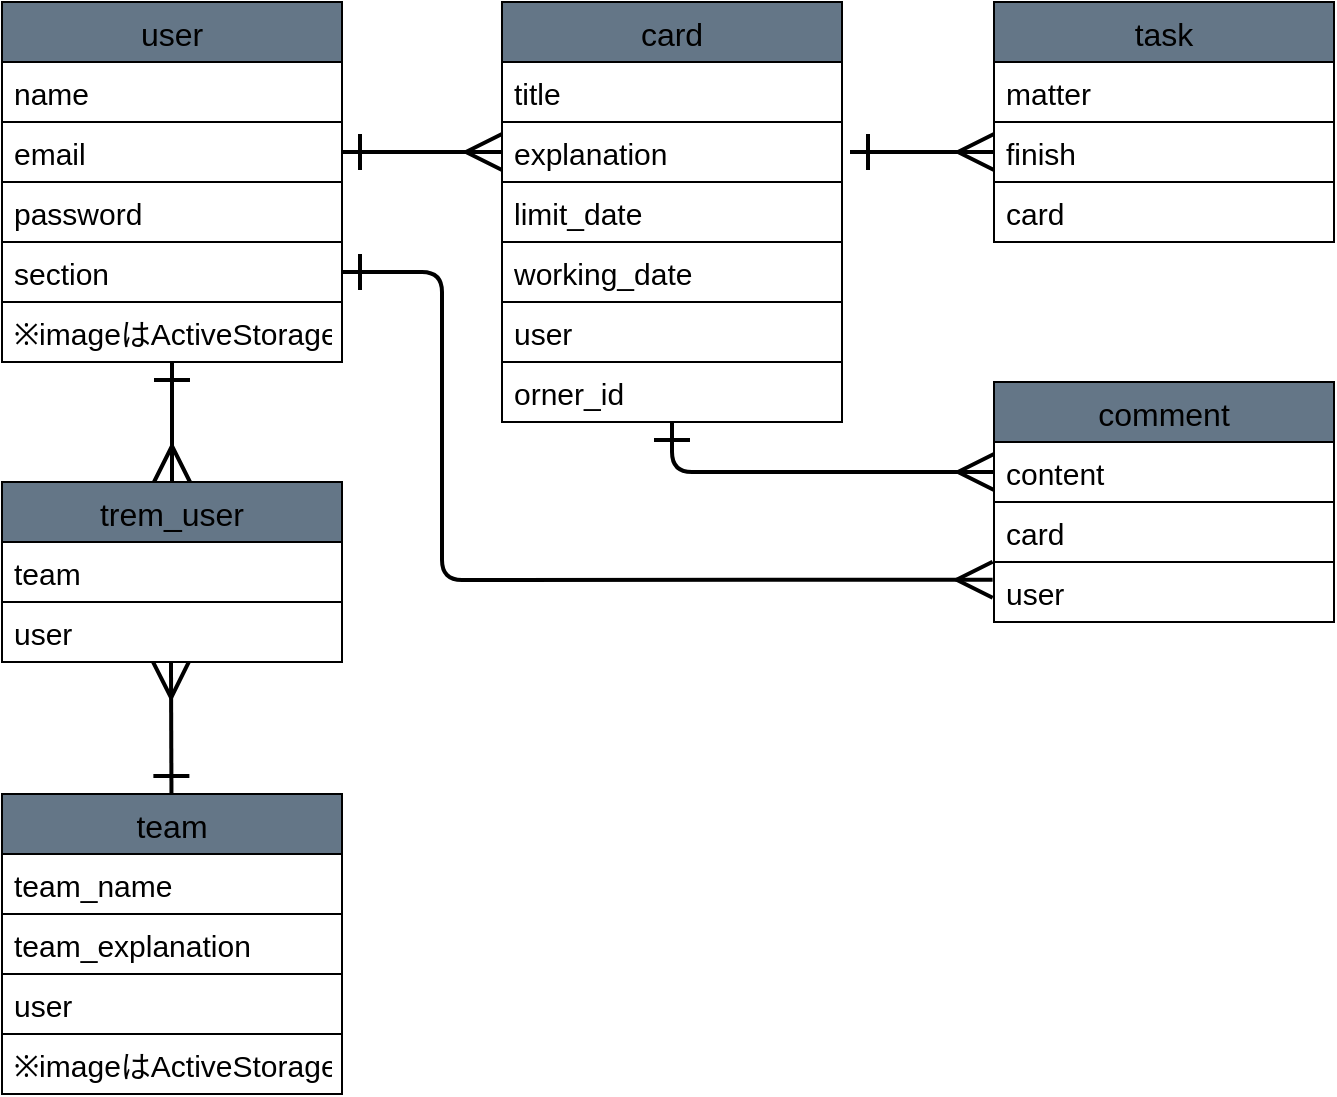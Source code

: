 <mxfile>
    <diagram id="1v6H25emLxpSxnkApkWq" name="ページ1">
        <mxGraphModel dx="671" dy="1725" grid="1" gridSize="10" guides="1" tooltips="1" connect="1" arrows="1" fold="1" page="1" pageScale="1" pageWidth="827" pageHeight="1169" background="#ffffff" math="0" shadow="0">
            <root>
                <mxCell id="0"/>
                <mxCell id="1" parent="0"/>
                <mxCell id="29" style="edgeStyle=none;html=1;fontSize=15;fontColor=#000000;startArrow=ERone;startFill=0;endArrow=ERmany;endFill=0;startSize=15;endSize=15;strokeColor=#000000;strokeWidth=2;entryX=0.5;entryY=0;entryDx=0;entryDy=0;" parent="1" source="2" target="23" edge="1">
                    <mxGeometry relative="1" as="geometry"/>
                </mxCell>
                <mxCell id="31" style="edgeStyle=none;html=1;fontSize=15;fontColor=#000000;startArrow=ERone;startFill=0;endArrow=ERmany;endFill=0;startSize=15;endSize=15;strokeColor=#000000;strokeWidth=2;entryX=0;entryY=0.5;entryDx=0;entryDy=0;exitX=1;exitY=0.5;exitDx=0;exitDy=0;" parent="1" source="4" target="12" edge="1">
                    <mxGeometry relative="1" as="geometry">
                        <mxPoint x="476" y="-900" as="targetPoint"/>
                    </mxGeometry>
                </mxCell>
                <mxCell id="2" value="user" style="swimlane;fontStyle=0;childLayout=stackLayout;horizontal=1;startSize=30;horizontalStack=0;resizeParent=1;resizeParentMax=0;resizeLast=0;collapsible=1;marginBottom=0;fillColor=#647687;fontColor=#000000;strokeColor=#000000;fontSize=16;" parent="1" vertex="1">
                    <mxGeometry x="106" y="-1100" width="170" height="180" as="geometry"/>
                </mxCell>
                <mxCell id="3" value="name" style="text;strokeColor=#000000;fillColor=#FFFFFF;align=left;verticalAlign=middle;spacingLeft=4;spacingRight=4;overflow=hidden;points=[[0,0.5],[1,0.5]];portConstraint=eastwest;rotatable=0;fontSize=15;fontColor=#000000;" parent="2" vertex="1">
                    <mxGeometry y="30" width="170" height="30" as="geometry"/>
                </mxCell>
                <mxCell id="4" value="email" style="text;strokeColor=#000000;fillColor=#FFFFFF;align=left;verticalAlign=middle;spacingLeft=4;spacingRight=4;overflow=hidden;points=[[0,0.5],[1,0.5]];portConstraint=eastwest;rotatable=0;fontSize=15;fontColor=#000000;" parent="2" vertex="1">
                    <mxGeometry y="60" width="170" height="30" as="geometry"/>
                </mxCell>
                <mxCell id="5" value="password" style="text;strokeColor=#000000;fillColor=#FFFFFF;align=left;verticalAlign=middle;spacingLeft=4;spacingRight=4;overflow=hidden;points=[[0,0.5],[1,0.5]];portConstraint=eastwest;rotatable=0;fontSize=15;fontColor=#000000;" parent="2" vertex="1">
                    <mxGeometry y="90" width="170" height="30" as="geometry"/>
                </mxCell>
                <mxCell id="40" value="section" style="text;strokeColor=#000000;fillColor=#FFFFFF;align=left;verticalAlign=middle;spacingLeft=4;spacingRight=4;overflow=hidden;points=[[0,0.5],[1,0.5]];portConstraint=eastwest;rotatable=0;fontSize=15;fontColor=#000000;" parent="2" vertex="1">
                    <mxGeometry y="120" width="170" height="30" as="geometry"/>
                </mxCell>
                <mxCell id="42" value="※imageはActiveStorage" style="text;strokeColor=#000000;fillColor=#FFFFFF;align=left;verticalAlign=middle;spacingLeft=4;spacingRight=4;overflow=hidden;points=[[0,0.5],[1,0.5]];portConstraint=eastwest;rotatable=0;fontSize=15;fontColor=#000000;" parent="2" vertex="1">
                    <mxGeometry y="150" width="170" height="30" as="geometry"/>
                </mxCell>
                <mxCell id="28" style="edgeStyle=none;html=1;entryX=0.497;entryY=0.996;entryDx=0;entryDy=0;fontSize=15;fontColor=#000000;endArrow=ERmany;endFill=0;strokeWidth=2;endSize=15;startSize=15;strokeColor=#000000;startArrow=ERone;startFill=0;entryPerimeter=0;" parent="1" source="6" target="25" edge="1">
                    <mxGeometry relative="1" as="geometry"/>
                </mxCell>
                <mxCell id="6" value="team" style="swimlane;fontStyle=0;childLayout=stackLayout;horizontal=1;startSize=30;horizontalStack=0;resizeParent=1;resizeParentMax=0;resizeLast=0;collapsible=1;marginBottom=0;fillColor=#647687;fontColor=#000000;strokeColor=#000000;fontSize=16;" parent="1" vertex="1">
                    <mxGeometry x="106" y="-704" width="170" height="150" as="geometry"/>
                </mxCell>
                <mxCell id="7" value="team_name" style="text;strokeColor=#000000;fillColor=#FFFFFF;align=left;verticalAlign=middle;spacingLeft=4;spacingRight=4;overflow=hidden;points=[[0,0.5],[1,0.5]];portConstraint=eastwest;rotatable=0;fontSize=15;fontColor=#000000;" parent="6" vertex="1">
                    <mxGeometry y="30" width="170" height="30" as="geometry"/>
                </mxCell>
                <mxCell id="49" value="team_explanation" style="text;strokeColor=#000000;fillColor=#FFFFFF;align=left;verticalAlign=middle;spacingLeft=4;spacingRight=4;overflow=hidden;points=[[0,0.5],[1,0.5]];portConstraint=eastwest;rotatable=0;fontSize=15;fontColor=#000000;" parent="6" vertex="1">
                    <mxGeometry y="60" width="170" height="30" as="geometry"/>
                </mxCell>
                <mxCell id="8" value="user" style="text;strokeColor=#000000;fillColor=#FFFFFF;align=left;verticalAlign=middle;spacingLeft=4;spacingRight=4;overflow=hidden;points=[[0,0.5],[1,0.5]];portConstraint=eastwest;rotatable=0;fontSize=15;fontColor=#000000;" parent="6" vertex="1">
                    <mxGeometry y="90" width="170" height="30" as="geometry"/>
                </mxCell>
                <mxCell id="9" value="※imageはActiveStorage" style="text;strokeColor=#000000;fillColor=#FFFFFF;align=left;verticalAlign=middle;spacingLeft=4;spacingRight=4;overflow=hidden;points=[[0,0.5],[1,0.5]];portConstraint=eastwest;rotatable=0;fontSize=15;fontColor=#000000;" parent="6" vertex="1">
                    <mxGeometry y="120" width="170" height="30" as="geometry"/>
                </mxCell>
                <mxCell id="33" style="edgeStyle=none;html=1;entryX=0;entryY=0.5;entryDx=0;entryDy=0;fontSize=15;fontColor=#000000;startArrow=ERone;startFill=0;endArrow=ERmany;endFill=0;startSize=15;endSize=15;strokeColor=#000000;strokeWidth=2;" parent="1" target="16" edge="1">
                    <mxGeometry relative="1" as="geometry">
                        <mxPoint x="530" y="-1025" as="sourcePoint"/>
                    </mxGeometry>
                </mxCell>
                <mxCell id="34" style="edgeStyle=none;html=1;entryX=0;entryY=0.5;entryDx=0;entryDy=0;fontSize=15;fontColor=#000000;startArrow=ERone;startFill=0;endArrow=ERmany;endFill=0;startSize=15;endSize=15;strokeColor=#000000;strokeWidth=2;" parent="1" source="10" target="19" edge="1">
                    <mxGeometry relative="1" as="geometry">
                        <Array as="points">
                            <mxPoint x="441" y="-865"/>
                        </Array>
                    </mxGeometry>
                </mxCell>
                <mxCell id="10" value="card" style="swimlane;fontStyle=0;childLayout=stackLayout;horizontal=1;startSize=30;horizontalStack=0;resizeParent=1;resizeParentMax=0;resizeLast=0;collapsible=1;marginBottom=0;fillColor=#647687;fontColor=#000000;strokeColor=#000000;fontSize=16;" parent="1" vertex="1">
                    <mxGeometry x="356" y="-1100" width="170" height="210" as="geometry"/>
                </mxCell>
                <mxCell id="11" value="title" style="text;strokeColor=#000000;fillColor=#FFFFFF;align=left;verticalAlign=middle;spacingLeft=4;spacingRight=4;overflow=hidden;points=[[0,0.5],[1,0.5]];portConstraint=eastwest;rotatable=0;fontSize=15;fontColor=#000000;" parent="10" vertex="1">
                    <mxGeometry y="30" width="170" height="30" as="geometry"/>
                </mxCell>
                <mxCell id="12" value="explanation" style="text;strokeColor=#000000;fillColor=#FFFFFF;align=left;verticalAlign=middle;spacingLeft=4;spacingRight=4;overflow=hidden;points=[[0,0.5],[1,0.5]];portConstraint=eastwest;rotatable=0;fontSize=15;fontColor=#000000;" parent="10" vertex="1">
                    <mxGeometry y="60" width="170" height="30" as="geometry"/>
                </mxCell>
                <mxCell id="13" value="limit_date" style="text;strokeColor=#000000;fillColor=#FFFFFF;align=left;verticalAlign=middle;spacingLeft=4;spacingRight=4;overflow=hidden;points=[[0,0.5],[1,0.5]];portConstraint=eastwest;rotatable=0;fontSize=15;fontColor=#000000;" parent="10" vertex="1">
                    <mxGeometry y="90" width="170" height="30" as="geometry"/>
                </mxCell>
                <mxCell id="43" value="working_date" style="text;strokeColor=#000000;fillColor=#FFFFFF;align=left;verticalAlign=middle;spacingLeft=4;spacingRight=4;overflow=hidden;points=[[0,0.5],[1,0.5]];portConstraint=eastwest;rotatable=0;fontSize=15;fontColor=#000000;" parent="10" vertex="1">
                    <mxGeometry y="120" width="170" height="30" as="geometry"/>
                </mxCell>
                <mxCell id="48" value="user" style="text;strokeColor=#000000;fillColor=#FFFFFF;align=left;verticalAlign=middle;spacingLeft=4;spacingRight=4;overflow=hidden;points=[[0,0.5],[1,0.5]];portConstraint=eastwest;rotatable=0;fontSize=15;fontColor=#000000;" parent="10" vertex="1">
                    <mxGeometry y="150" width="170" height="30" as="geometry"/>
                </mxCell>
                <mxCell id="47" value="orner_id" style="text;strokeColor=#000000;fillColor=#FFFFFF;align=left;verticalAlign=middle;spacingLeft=4;spacingRight=4;overflow=hidden;points=[[0,0.5],[1,0.5]];portConstraint=eastwest;rotatable=0;fontSize=15;fontColor=#000000;" parent="10" vertex="1">
                    <mxGeometry y="180" width="170" height="30" as="geometry"/>
                </mxCell>
                <mxCell id="14" value="task" style="swimlane;fontStyle=0;childLayout=stackLayout;horizontal=1;startSize=30;horizontalStack=0;resizeParent=1;resizeParentMax=0;resizeLast=0;collapsible=1;marginBottom=0;fillColor=#647687;fontColor=#000000;strokeColor=#000000;fontSize=16;" parent="1" vertex="1">
                    <mxGeometry x="602" y="-1100" width="170" height="120" as="geometry"/>
                </mxCell>
                <mxCell id="15" value="matter" style="text;strokeColor=#000000;fillColor=#FFFFFF;align=left;verticalAlign=middle;spacingLeft=4;spacingRight=4;overflow=hidden;points=[[0,0.5],[1,0.5]];portConstraint=eastwest;rotatable=0;fontSize=15;fontColor=#000000;" parent="14" vertex="1">
                    <mxGeometry y="30" width="170" height="30" as="geometry"/>
                </mxCell>
                <mxCell id="16" value="finish" style="text;strokeColor=#000000;fillColor=#FFFFFF;align=left;verticalAlign=middle;spacingLeft=4;spacingRight=4;overflow=hidden;points=[[0,0.5],[1,0.5]];portConstraint=eastwest;rotatable=0;fontSize=15;fontColor=#000000;" parent="14" vertex="1">
                    <mxGeometry y="60" width="170" height="30" as="geometry"/>
                </mxCell>
                <mxCell id="17" value="card" style="text;strokeColor=#000000;fillColor=#FFFFFF;align=left;verticalAlign=middle;spacingLeft=4;spacingRight=4;overflow=hidden;points=[[0,0.5],[1,0.5]];portConstraint=eastwest;rotatable=0;fontSize=15;fontColor=#000000;" parent="14" vertex="1">
                    <mxGeometry y="90" width="170" height="30" as="geometry"/>
                </mxCell>
                <mxCell id="18" value="comment" style="swimlane;fontStyle=0;childLayout=stackLayout;horizontal=1;startSize=30;horizontalStack=0;resizeParent=1;resizeParentMax=0;resizeLast=0;collapsible=1;marginBottom=0;fillColor=#647687;fontColor=#000000;strokeColor=#000000;fontSize=16;" parent="1" vertex="1">
                    <mxGeometry x="602" y="-910" width="170" height="120" as="geometry"/>
                </mxCell>
                <mxCell id="19" value="content" style="text;strokeColor=#000000;fillColor=#FFFFFF;align=left;verticalAlign=middle;spacingLeft=4;spacingRight=4;overflow=hidden;points=[[0,0.5],[1,0.5]];portConstraint=eastwest;rotatable=0;fontSize=15;fontColor=#000000;" parent="18" vertex="1">
                    <mxGeometry y="30" width="170" height="30" as="geometry"/>
                </mxCell>
                <mxCell id="20" value="card" style="text;strokeColor=#000000;fillColor=#FFFFFF;align=left;verticalAlign=middle;spacingLeft=4;spacingRight=4;overflow=hidden;points=[[0,0.5],[1,0.5]];portConstraint=eastwest;rotatable=0;fontSize=15;fontColor=#000000;" parent="18" vertex="1">
                    <mxGeometry y="60" width="170" height="30" as="geometry"/>
                </mxCell>
                <mxCell id="21" value="user" style="text;strokeColor=#000000;fillColor=#FFFFFF;align=left;verticalAlign=middle;spacingLeft=4;spacingRight=4;overflow=hidden;points=[[0,0.5],[1,0.5]];portConstraint=eastwest;rotatable=0;fontSize=15;fontColor=#000000;" parent="18" vertex="1">
                    <mxGeometry y="90" width="170" height="30" as="geometry"/>
                </mxCell>
                <mxCell id="23" value="trem_user" style="swimlane;fontStyle=0;childLayout=stackLayout;horizontal=1;startSize=30;horizontalStack=0;resizeParent=1;resizeParentMax=0;resizeLast=0;collapsible=1;marginBottom=0;fillColor=#647687;fontColor=#000000;strokeColor=#000000;fontSize=16;" parent="1" vertex="1">
                    <mxGeometry x="106" y="-860" width="170" height="90" as="geometry"/>
                </mxCell>
                <mxCell id="24" value="team" style="text;strokeColor=#000000;fillColor=#FFFFFF;align=left;verticalAlign=middle;spacingLeft=4;spacingRight=4;overflow=hidden;points=[[0,0.5],[1,0.5]];portConstraint=eastwest;rotatable=0;fontSize=15;fontColor=#000000;" parent="23" vertex="1">
                    <mxGeometry y="30" width="170" height="30" as="geometry"/>
                </mxCell>
                <mxCell id="25" value="user" style="text;strokeColor=#000000;fillColor=#FFFFFF;align=left;verticalAlign=middle;spacingLeft=4;spacingRight=4;overflow=hidden;points=[[0,0.5],[1,0.5]];portConstraint=eastwest;rotatable=0;fontSize=15;fontColor=#000000;" parent="23" vertex="1">
                    <mxGeometry y="60" width="170" height="30" as="geometry"/>
                </mxCell>
                <mxCell id="32" style="edgeStyle=none;html=1;fontSize=15;fontColor=#000000;startArrow=ERone;startFill=0;endArrow=ERmany;endFill=0;startSize=15;endSize=15;strokeColor=#000000;strokeWidth=2;entryX=-0.004;entryY=0.296;entryDx=0;entryDy=0;exitX=1;exitY=0.5;exitDx=0;exitDy=0;entryPerimeter=0;" parent="1" source="40" target="21" edge="1">
                    <mxGeometry relative="1" as="geometry">
                        <mxPoint x="626" y="-900" as="targetPoint"/>
                        <Array as="points">
                            <mxPoint x="326" y="-965"/>
                            <mxPoint x="326" y="-811"/>
                        </Array>
                    </mxGeometry>
                </mxCell>
            </root>
        </mxGraphModel>
    </diagram>
</mxfile>